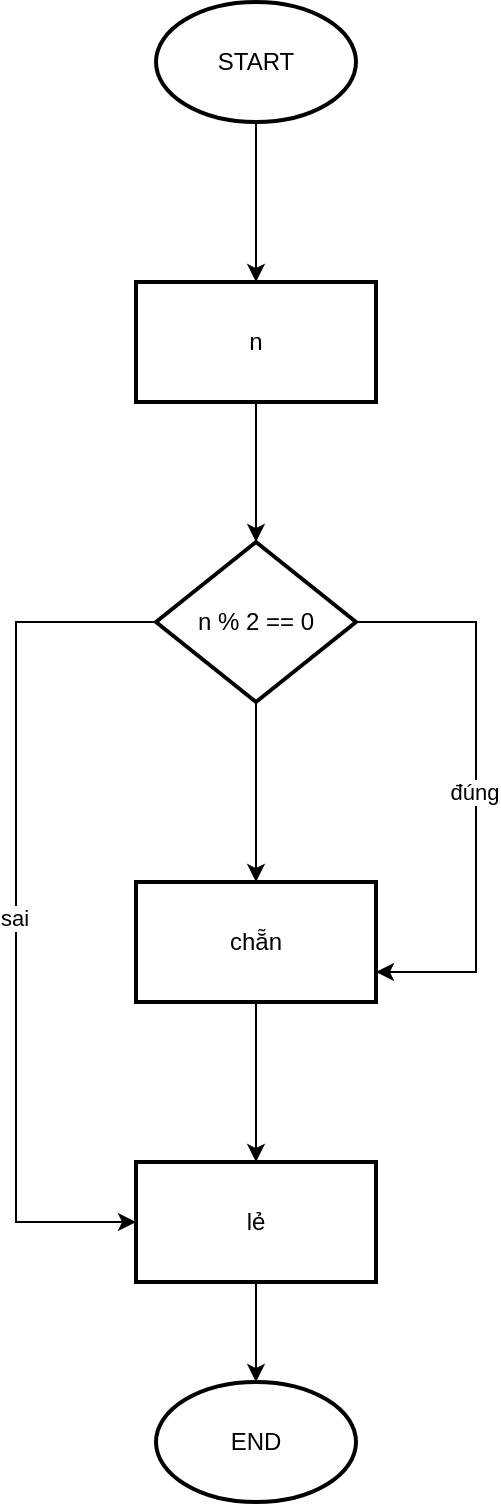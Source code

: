 <mxfile version="25.0.3">
  <diagram name="Trang-1" id="EF-8JazOQYwHL1HenjOb">
    <mxGraphModel dx="1434" dy="746" grid="1" gridSize="10" guides="1" tooltips="1" connect="1" arrows="1" fold="1" page="1" pageScale="1" pageWidth="827" pageHeight="1169" math="0" shadow="0">
      <root>
        <mxCell id="0" />
        <mxCell id="1" parent="0" />
        <mxCell id="BtjMOobJEhLVUmJDqAIJ-3" value="" style="edgeStyle=orthogonalEdgeStyle;rounded=0;orthogonalLoop=1;jettySize=auto;html=1;" edge="1" parent="1" source="BtjMOobJEhLVUmJDqAIJ-1" target="BtjMOobJEhLVUmJDqAIJ-2">
          <mxGeometry relative="1" as="geometry" />
        </mxCell>
        <mxCell id="BtjMOobJEhLVUmJDqAIJ-1" value="START" style="strokeWidth=2;html=1;shape=mxgraph.flowchart.start_1;whiteSpace=wrap;" vertex="1" parent="1">
          <mxGeometry x="350" y="40" width="100" height="60" as="geometry" />
        </mxCell>
        <mxCell id="BtjMOobJEhLVUmJDqAIJ-5" value="" style="edgeStyle=orthogonalEdgeStyle;rounded=0;orthogonalLoop=1;jettySize=auto;html=1;" edge="1" parent="1" source="BtjMOobJEhLVUmJDqAIJ-2" target="BtjMOobJEhLVUmJDqAIJ-4">
          <mxGeometry relative="1" as="geometry" />
        </mxCell>
        <mxCell id="BtjMOobJEhLVUmJDqAIJ-2" value="n" style="whiteSpace=wrap;html=1;strokeWidth=2;" vertex="1" parent="1">
          <mxGeometry x="340" y="180" width="120" height="60" as="geometry" />
        </mxCell>
        <mxCell id="BtjMOobJEhLVUmJDqAIJ-7" value="" style="edgeStyle=orthogonalEdgeStyle;rounded=0;orthogonalLoop=1;jettySize=auto;html=1;" edge="1" parent="1" source="BtjMOobJEhLVUmJDqAIJ-4" target="BtjMOobJEhLVUmJDqAIJ-6">
          <mxGeometry relative="1" as="geometry" />
        </mxCell>
        <mxCell id="BtjMOobJEhLVUmJDqAIJ-12" style="edgeStyle=orthogonalEdgeStyle;rounded=0;orthogonalLoop=1;jettySize=auto;html=1;exitX=0;exitY=0.5;exitDx=0;exitDy=0;entryX=0;entryY=0.5;entryDx=0;entryDy=0;" edge="1" parent="1" source="BtjMOobJEhLVUmJDqAIJ-4" target="BtjMOobJEhLVUmJDqAIJ-8">
          <mxGeometry relative="1" as="geometry">
            <mxPoint x="280" y="650" as="targetPoint" />
            <Array as="points">
              <mxPoint x="280" y="350" />
              <mxPoint x="280" y="650" />
            </Array>
          </mxGeometry>
        </mxCell>
        <mxCell id="BtjMOobJEhLVUmJDqAIJ-15" value="sai" style="edgeLabel;html=1;align=center;verticalAlign=middle;resizable=0;points=[];" vertex="1" connectable="0" parent="BtjMOobJEhLVUmJDqAIJ-12">
          <mxGeometry x="0.014" y="-1" relative="1" as="geometry">
            <mxPoint as="offset" />
          </mxGeometry>
        </mxCell>
        <mxCell id="BtjMOobJEhLVUmJDqAIJ-13" style="edgeStyle=orthogonalEdgeStyle;rounded=0;orthogonalLoop=1;jettySize=auto;html=1;exitX=1;exitY=0.5;exitDx=0;exitDy=0;entryX=1;entryY=0.75;entryDx=0;entryDy=0;" edge="1" parent="1" source="BtjMOobJEhLVUmJDqAIJ-4" target="BtjMOobJEhLVUmJDqAIJ-6">
          <mxGeometry relative="1" as="geometry">
            <mxPoint x="520" y="520" as="targetPoint" />
            <Array as="points">
              <mxPoint x="510" y="350" />
              <mxPoint x="510" y="525" />
            </Array>
          </mxGeometry>
        </mxCell>
        <mxCell id="BtjMOobJEhLVUmJDqAIJ-14" value="đúng" style="edgeLabel;html=1;align=center;verticalAlign=middle;resizable=0;points=[];" vertex="1" connectable="0" parent="BtjMOobJEhLVUmJDqAIJ-13">
          <mxGeometry x="0.018" y="-1" relative="1" as="geometry">
            <mxPoint as="offset" />
          </mxGeometry>
        </mxCell>
        <mxCell id="BtjMOobJEhLVUmJDqAIJ-4" value="n % 2 == 0" style="rhombus;whiteSpace=wrap;html=1;strokeWidth=2;" vertex="1" parent="1">
          <mxGeometry x="350" y="310" width="100" height="80" as="geometry" />
        </mxCell>
        <mxCell id="BtjMOobJEhLVUmJDqAIJ-9" value="" style="edgeStyle=orthogonalEdgeStyle;rounded=0;orthogonalLoop=1;jettySize=auto;html=1;" edge="1" parent="1" source="BtjMOobJEhLVUmJDqAIJ-6" target="BtjMOobJEhLVUmJDqAIJ-8">
          <mxGeometry relative="1" as="geometry" />
        </mxCell>
        <mxCell id="BtjMOobJEhLVUmJDqAIJ-6" value="chẵn" style="whiteSpace=wrap;html=1;strokeWidth=2;" vertex="1" parent="1">
          <mxGeometry x="340" y="480" width="120" height="60" as="geometry" />
        </mxCell>
        <mxCell id="BtjMOobJEhLVUmJDqAIJ-11" style="edgeStyle=orthogonalEdgeStyle;rounded=0;orthogonalLoop=1;jettySize=auto;html=1;" edge="1" parent="1" source="BtjMOobJEhLVUmJDqAIJ-8" target="BtjMOobJEhLVUmJDqAIJ-10">
          <mxGeometry relative="1" as="geometry" />
        </mxCell>
        <mxCell id="BtjMOobJEhLVUmJDqAIJ-8" value="lẻ" style="whiteSpace=wrap;html=1;strokeWidth=2;" vertex="1" parent="1">
          <mxGeometry x="340" y="620" width="120" height="60" as="geometry" />
        </mxCell>
        <mxCell id="BtjMOobJEhLVUmJDqAIJ-10" value="END" style="strokeWidth=2;html=1;shape=mxgraph.flowchart.start_1;whiteSpace=wrap;" vertex="1" parent="1">
          <mxGeometry x="350" y="730" width="100" height="60" as="geometry" />
        </mxCell>
      </root>
    </mxGraphModel>
  </diagram>
</mxfile>
